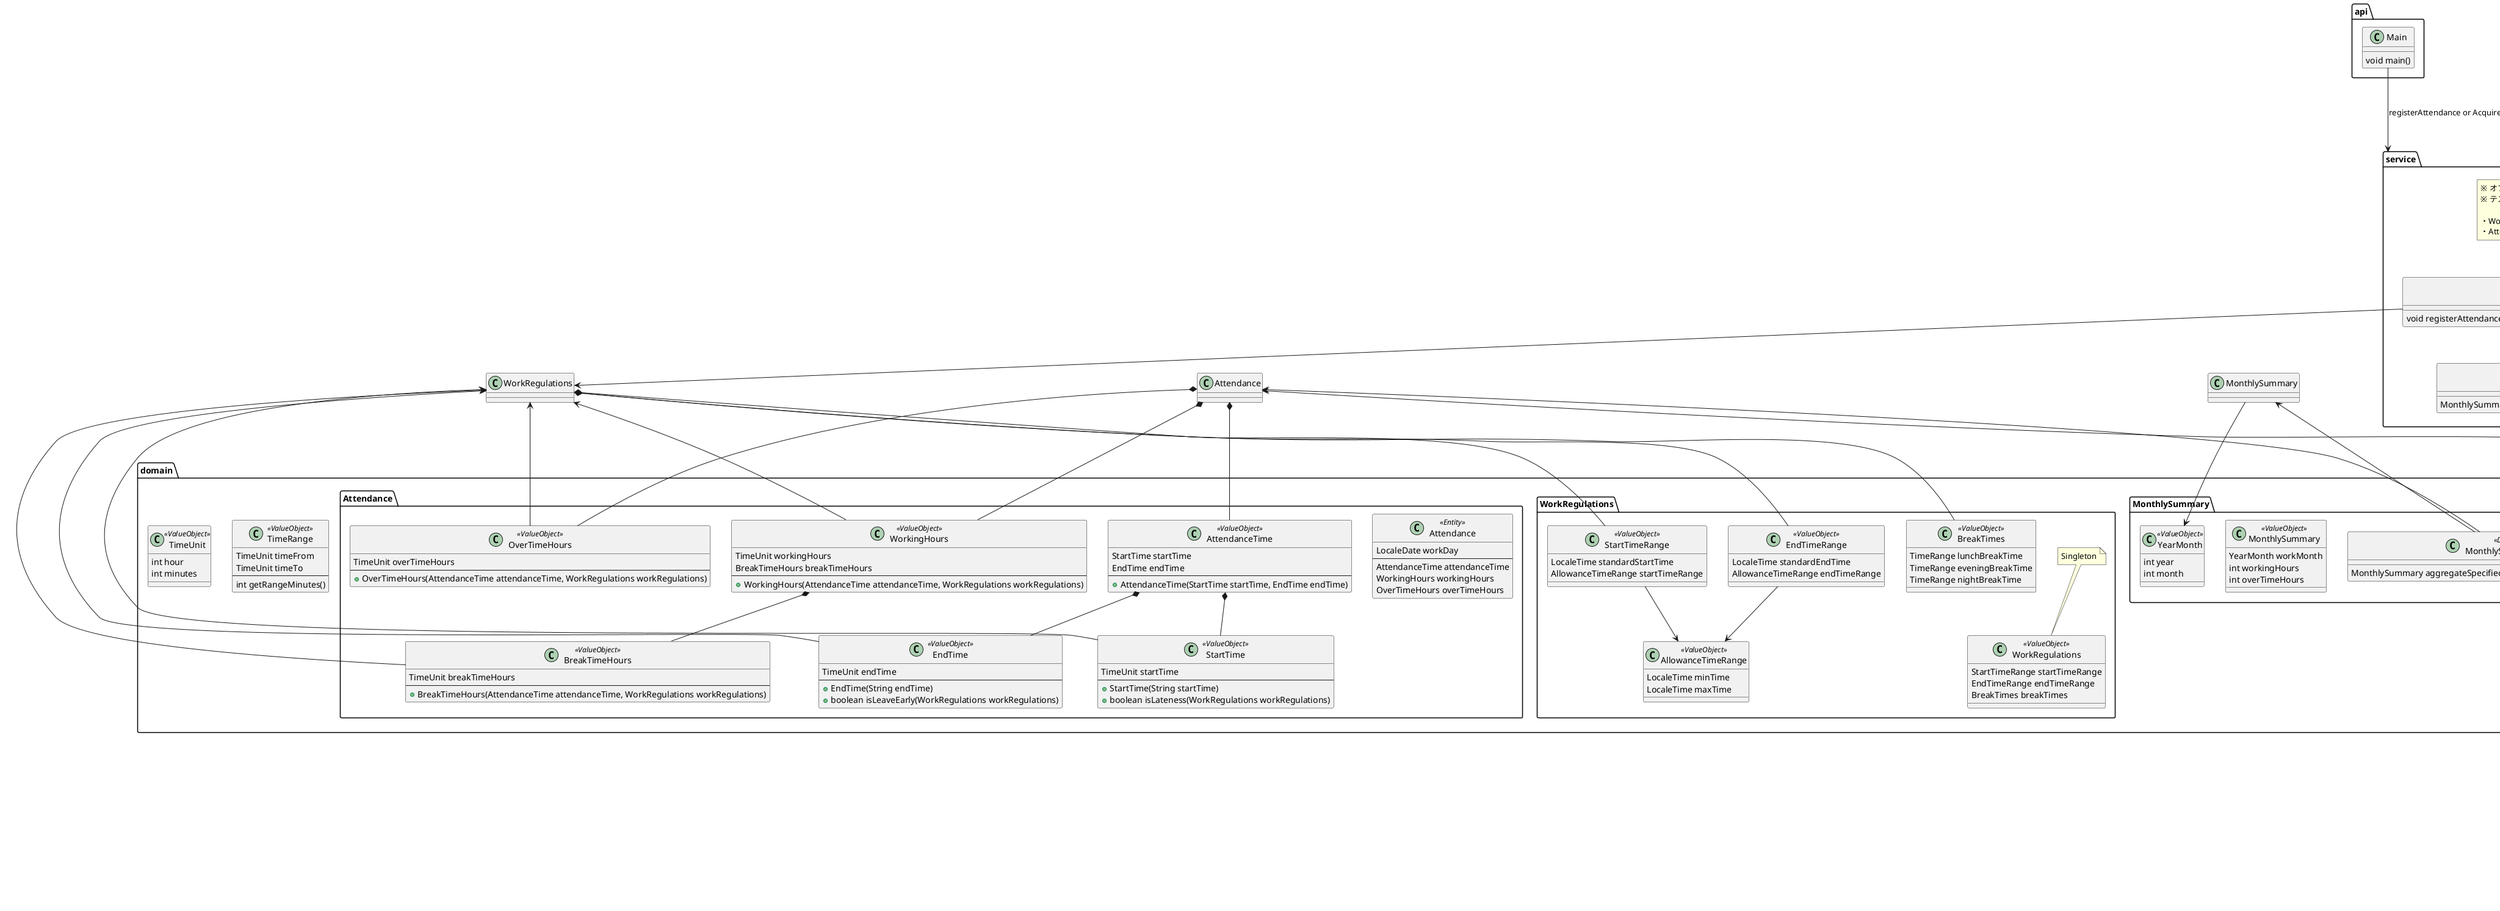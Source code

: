 @startuml


package api {
    class Main {
        'パラメータのValidation
        'ServiceにわたすEntity, ValueObjectの生成
        void main()
    }
}

package service {
    class AttendanceService <<Service>> {
        '遅刻の場合はNG → 勤務時間の算出 → 登録
        void registerAttendance(LocaleDate workDay, AttendanceTime attendanceTime)
    }

    note as AttendanceServiceNote
        ※ オブジェクトの生成が依存してしまっている
        ※ テスト実装してみて必要であれば変更する

        ・WorkRegulations生成
        ・Attendance生成
    end note
    AttendanceServiceNote .. AttendanceService

    class MonthlySummaryService <<Service>> {
        '当月分のAttendance取得 → 集計処理呼び出し
        MonthlySummary acquireMonthlyTotal(YearMonth yearMonth)
    }
}

package datasource {
    class AttendanceRepositoryCsv <<Datasource>> {
        void save(Attendance attendance)
        List<Attendance> findSpecifiedYearMonth(YearMonth workMonth)
    }

    file csv {
    }
}

package domain {

    package Attendance {
        class Attendance <<Entity>>{
            LocaleDate workDay
            --
            AttendanceTime attendanceTime
            WorkingHours workingHours
            OverTimeHours overTimeHours
        }

        class AttendanceTime <<ValueObject>> {
            StartTime startTime
            EndTime endTime
            --
            + AttendanceTime(StartTime startTime, EndTime endTime)
        }

        class StartTime <<ValueObject>> {
            TimeUnit startTime
            --
            + StartTime(String startTime)
            + boolean isLateness(WorkRegulations workRegulations)
        }

        class EndTime <<ValueObject>> {
            TimeUnit endTime
            --
            + EndTime(String endTime)
            + boolean isLeaveEarly(WorkRegulations workRegulations)
        }

        class OverTimeHours <<ValueObject>> {
            TimeUnit overTimeHours
            --
            + OverTimeHours(AttendanceTime attendanceTime, WorkRegulations workRegulations)
        }

        class WorkingHours <<ValueObject>> {
            TimeUnit workingHours
            BreakTimeHours breakTimeHours
            --
            + WorkingHours(AttendanceTime attendanceTime, WorkRegulations workRegulations)
        }

        class BreakTimeHours <<ValueObject>> {
            TimeUnit breakTimeHours
            --
            + BreakTimeHours(AttendanceTime attendanceTime, WorkRegulations workRegulations)
        }
    }

    package WorkRegulations {

        class WorkRegulations <<ValueObject>> {
            StartTimeRange startTimeRange
            EndTimeRange endTimeRange
            BreakTimes breakTimes
        }

        note as WorkRegulationsNote
            Singleton
        end note
        WorkRegulationsNote .. WorkRegulations

        class StartTimeRange <<ValueObject>> {
            LocaleTime standardStartTime
            AllowanceTimeRange startTimeRange
        }

        class EndTimeRange <<ValueObject>> {
            LocaleTime standardEndTime
            AllowanceTimeRange endTimeRange
        }

        class AllowanceTimeRange <<ValueObject>> {
            LocaleTime minTime
            LocaleTime maxTime
        }

        class BreakTimes <<ValueObject>> {
            TimeRange lunchBreakTime
            TimeRange eveningBreakTime
            TimeRange nightBreakTime
        }
    }

    package MonthlySummary {
        class MonthlySummaryCalculator <<DomainService>> {
            MonthlySummary aggregateSpecifiedMonthAttendance(YearMonth yearMonth)
        }

        class MonthlySummary <<ValueObject>> {
            YearMonth workMonth
            int workingHours
            int overTimeHours
        }

        class YearMonth <<ValueObject>> {
            int year
            int month
        }
    }

    class TimeUnit <<ValueObject>> {
        int hour
        int minutes
    }

    class TimeRange <<ValueObject>> {
        TimeUnit timeFrom
        TimeUnit timeTo
        --
        int getRangeMinutes()
    }

    interface AttendanceRepository <<Repository>> {
        void save(Attendance attendance)
        List<Attendance> findSpecifiedYearMonth(YearMonth workMonth)
    }
}


'***** 相関関係 *****
Main ---> service : registerAttendance or AcquireMonthlyTotal
AttendanceService -[hidden]- MonthlySummaryService

AttendanceService --> AttendanceRepository : save
AttendanceService -> WorkRegulations

MonthlySummaryService --> AttendanceRepository : 1.find
MonthlySummaryService --> MonthlySummaryCalculator : 2.aggregate
MonthlySummaryCalculator --> MonthlySummary

AttendanceRepository ---> Attendance
MonthlySummaryCalculator ---> Attendance

AttendanceRepositoryCsv --> csv

OverTimeHours ---> WorkRegulations
WorkingHours ---> WorkRegulations
BreakTimeHours ---> WorkRegulations
StartTime ---> WorkRegulations
EndTime ---> WorkRegulations

'実装
AttendanceRepository <|... AttendanceRepositoryCsv

'集約
Attendance *-- AttendanceTime
AttendanceTime *-- StartTime
AttendanceTime *-- EndTime
Attendance *-- WorkingHours
Attendance *-- OverTimeHours

WorkRegulations *-- BreakTimes
WorkRegulations *-- StartTimeRange
WorkRegulations *-- EndTimeRange

WorkingHours *-- BreakTimeHours
StartTimeRange --> AllowanceTimeRange
EndTimeRange --> AllowanceTimeRange
MonthlySummary --> YearMonth

WorkRegulations -[hidden]- TimeUnit
WorkRegulations -[hidden]- TimeRange

@enduml